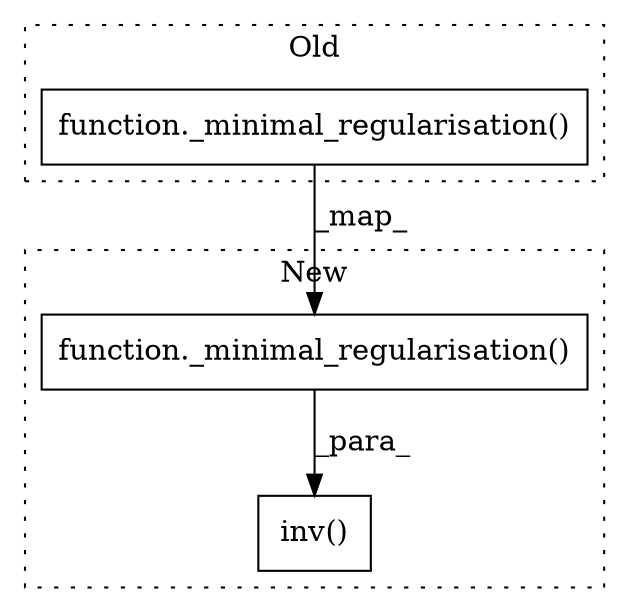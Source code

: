 digraph G {
subgraph cluster0 {
1 [label="function._minimal_regularisation()" a="75" s="1997,2057" l="24,1" shape="box"];
label = "Old";
style="dotted";
}
subgraph cluster1 {
2 [label="function._minimal_regularisation()" a="75" s="2017,2052" l="24,1" shape="box"];
3 [label="inv()" a="75" s="2067,2108" l="17,1" shape="box"];
label = "New";
style="dotted";
}
1 -> 2 [label="_map_"];
2 -> 3 [label="_para_"];
}